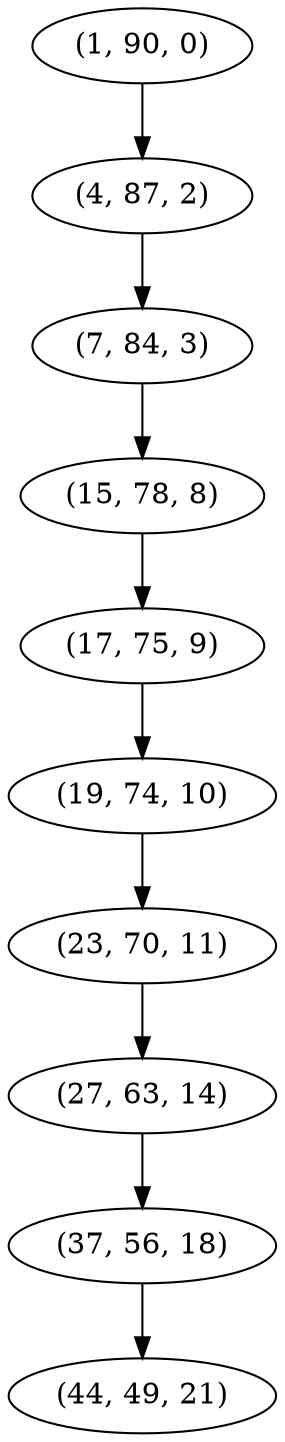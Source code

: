 digraph tree {
    "(1, 90, 0)";
    "(4, 87, 2)";
    "(7, 84, 3)";
    "(15, 78, 8)";
    "(17, 75, 9)";
    "(19, 74, 10)";
    "(23, 70, 11)";
    "(27, 63, 14)";
    "(37, 56, 18)";
    "(44, 49, 21)";
    "(1, 90, 0)" -> "(4, 87, 2)";
    "(4, 87, 2)" -> "(7, 84, 3)";
    "(7, 84, 3)" -> "(15, 78, 8)";
    "(15, 78, 8)" -> "(17, 75, 9)";
    "(17, 75, 9)" -> "(19, 74, 10)";
    "(19, 74, 10)" -> "(23, 70, 11)";
    "(23, 70, 11)" -> "(27, 63, 14)";
    "(27, 63, 14)" -> "(37, 56, 18)";
    "(37, 56, 18)" -> "(44, 49, 21)";
}
